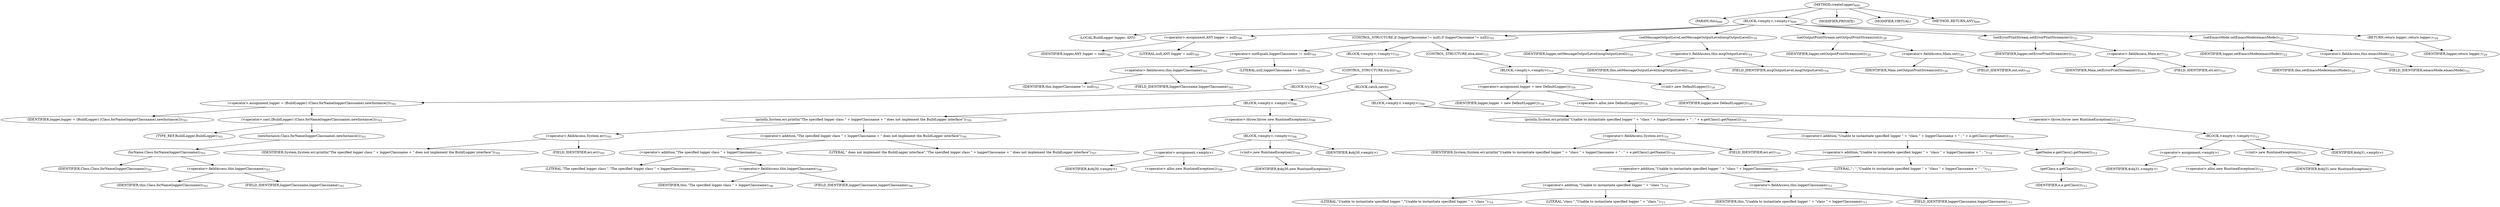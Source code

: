 digraph "createLogger" {  
"1596" [label = <(METHOD,createLogger)<SUB>699</SUB>> ]
"1597" [label = <(PARAM,this)<SUB>699</SUB>> ]
"1598" [label = <(BLOCK,&lt;empty&gt;,&lt;empty&gt;)<SUB>699</SUB>> ]
"36" [label = <(LOCAL,BuildLogger logger: ANY)> ]
"1599" [label = <(&lt;operator&gt;.assignment,ANY logger = null)<SUB>700</SUB>> ]
"1600" [label = <(IDENTIFIER,logger,ANY logger = null)<SUB>700</SUB>> ]
"1601" [label = <(LITERAL,null,ANY logger = null)<SUB>700</SUB>> ]
"1602" [label = <(CONTROL_STRUCTURE,if (loggerClassname != null),if (loggerClassname != null))<SUB>701</SUB>> ]
"1603" [label = <(&lt;operator&gt;.notEquals,loggerClassname != null)<SUB>701</SUB>> ]
"1604" [label = <(&lt;operator&gt;.fieldAccess,this.loggerClassname)<SUB>701</SUB>> ]
"1605" [label = <(IDENTIFIER,this,loggerClassname != null)<SUB>701</SUB>> ]
"1606" [label = <(FIELD_IDENTIFIER,loggerClassname,loggerClassname)<SUB>701</SUB>> ]
"1607" [label = <(LITERAL,null,loggerClassname != null)<SUB>701</SUB>> ]
"1608" [label = <(BLOCK,&lt;empty&gt;,&lt;empty&gt;)<SUB>701</SUB>> ]
"1609" [label = <(CONTROL_STRUCTURE,try,try)<SUB>702</SUB>> ]
"1610" [label = <(BLOCK,try,try)<SUB>702</SUB>> ]
"1611" [label = <(&lt;operator&gt;.assignment,logger = (BuildLogger) (Class.forName(loggerClassname).newInstance()))<SUB>703</SUB>> ]
"1612" [label = <(IDENTIFIER,logger,logger = (BuildLogger) (Class.forName(loggerClassname).newInstance()))<SUB>703</SUB>> ]
"1613" [label = <(&lt;operator&gt;.cast,(BuildLogger) (Class.forName(loggerClassname).newInstance()))<SUB>703</SUB>> ]
"1614" [label = <(TYPE_REF,BuildLogger,BuildLogger)<SUB>703</SUB>> ]
"1615" [label = <(newInstance,Class.forName(loggerClassname).newInstance())<SUB>703</SUB>> ]
"1616" [label = <(forName,Class.forName(loggerClassname))<SUB>703</SUB>> ]
"1617" [label = <(IDENTIFIER,Class,Class.forName(loggerClassname))<SUB>703</SUB>> ]
"1618" [label = <(&lt;operator&gt;.fieldAccess,this.loggerClassname)<SUB>703</SUB>> ]
"1619" [label = <(IDENTIFIER,this,Class.forName(loggerClassname))<SUB>703</SUB>> ]
"1620" [label = <(FIELD_IDENTIFIER,loggerClassname,loggerClassname)<SUB>703</SUB>> ]
"1621" [label = <(BLOCK,catch,catch)> ]
"1622" [label = <(BLOCK,&lt;empty&gt;,&lt;empty&gt;)<SUB>704</SUB>> ]
"1623" [label = <(println,System.err.println(&quot;The specified logger class &quot; + loggerClassname + &quot; does not implement the BuildLogger interface&quot;))<SUB>705</SUB>> ]
"1624" [label = <(&lt;operator&gt;.fieldAccess,System.err)<SUB>705</SUB>> ]
"1625" [label = <(IDENTIFIER,System,System.err.println(&quot;The specified logger class &quot; + loggerClassname + &quot; does not implement the BuildLogger interface&quot;))<SUB>705</SUB>> ]
"1626" [label = <(FIELD_IDENTIFIER,err,err)<SUB>705</SUB>> ]
"1627" [label = <(&lt;operator&gt;.addition,&quot;The specified logger class &quot; + loggerClassname + &quot; does not implement the BuildLogger interface&quot;)<SUB>705</SUB>> ]
"1628" [label = <(&lt;operator&gt;.addition,&quot;The specified logger class &quot; + loggerClassname)<SUB>705</SUB>> ]
"1629" [label = <(LITERAL,&quot;The specified logger class &quot;,&quot;The specified logger class &quot; + loggerClassname)<SUB>705</SUB>> ]
"1630" [label = <(&lt;operator&gt;.fieldAccess,this.loggerClassname)<SUB>706</SUB>> ]
"1631" [label = <(IDENTIFIER,this,&quot;The specified logger class &quot; + loggerClassname)<SUB>706</SUB>> ]
"1632" [label = <(FIELD_IDENTIFIER,loggerClassname,loggerClassname)<SUB>706</SUB>> ]
"1633" [label = <(LITERAL,&quot; does not implement the BuildLogger interface&quot;,&quot;The specified logger class &quot; + loggerClassname + &quot; does not implement the BuildLogger interface&quot;)<SUB>707</SUB>> ]
"1634" [label = <(&lt;operator&gt;.throw,throw new RuntimeException();)<SUB>708</SUB>> ]
"1635" [label = <(BLOCK,&lt;empty&gt;,&lt;empty&gt;)<SUB>708</SUB>> ]
"1636" [label = <(&lt;operator&gt;.assignment,&lt;empty&gt;)> ]
"1637" [label = <(IDENTIFIER,$obj30,&lt;empty&gt;)> ]
"1638" [label = <(&lt;operator&gt;.alloc,new RuntimeException())<SUB>708</SUB>> ]
"1639" [label = <(&lt;init&gt;,new RuntimeException())<SUB>708</SUB>> ]
"1640" [label = <(IDENTIFIER,$obj30,new RuntimeException())> ]
"1641" [label = <(IDENTIFIER,$obj30,&lt;empty&gt;)> ]
"1642" [label = <(BLOCK,&lt;empty&gt;,&lt;empty&gt;)<SUB>709</SUB>> ]
"1643" [label = <(println,System.err.println(&quot;Unable to instantiate specified logger &quot; + &quot;class &quot; + loggerClassname + &quot; : &quot; + e.getClass().getName()))<SUB>710</SUB>> ]
"1644" [label = <(&lt;operator&gt;.fieldAccess,System.err)<SUB>710</SUB>> ]
"1645" [label = <(IDENTIFIER,System,System.err.println(&quot;Unable to instantiate specified logger &quot; + &quot;class &quot; + loggerClassname + &quot; : &quot; + e.getClass().getName()))<SUB>710</SUB>> ]
"1646" [label = <(FIELD_IDENTIFIER,err,err)<SUB>710</SUB>> ]
"1647" [label = <(&lt;operator&gt;.addition,&quot;Unable to instantiate specified logger &quot; + &quot;class &quot; + loggerClassname + &quot; : &quot; + e.getClass().getName())<SUB>710</SUB>> ]
"1648" [label = <(&lt;operator&gt;.addition,&quot;Unable to instantiate specified logger &quot; + &quot;class &quot; + loggerClassname + &quot; : &quot;)<SUB>710</SUB>> ]
"1649" [label = <(&lt;operator&gt;.addition,&quot;Unable to instantiate specified logger &quot; + &quot;class &quot; + loggerClassname)<SUB>710</SUB>> ]
"1650" [label = <(&lt;operator&gt;.addition,&quot;Unable to instantiate specified logger &quot; + &quot;class &quot;)<SUB>710</SUB>> ]
"1651" [label = <(LITERAL,&quot;Unable to instantiate specified logger &quot;,&quot;Unable to instantiate specified logger &quot; + &quot;class &quot;)<SUB>710</SUB>> ]
"1652" [label = <(LITERAL,&quot;class &quot;,&quot;Unable to instantiate specified logger &quot; + &quot;class &quot;)<SUB>711</SUB>> ]
"1653" [label = <(&lt;operator&gt;.fieldAccess,this.loggerClassname)<SUB>711</SUB>> ]
"1654" [label = <(IDENTIFIER,this,&quot;Unable to instantiate specified logger &quot; + &quot;class &quot; + loggerClassname)<SUB>711</SUB>> ]
"1655" [label = <(FIELD_IDENTIFIER,loggerClassname,loggerClassname)<SUB>711</SUB>> ]
"1656" [label = <(LITERAL,&quot; : &quot;,&quot;Unable to instantiate specified logger &quot; + &quot;class &quot; + loggerClassname + &quot; : &quot;)<SUB>711</SUB>> ]
"1657" [label = <(getName,e.getClass().getName())<SUB>712</SUB>> ]
"1658" [label = <(getClass,e.getClass())<SUB>712</SUB>> ]
"1659" [label = <(IDENTIFIER,e,e.getClass())<SUB>712</SUB>> ]
"1660" [label = <(&lt;operator&gt;.throw,throw new RuntimeException();)<SUB>713</SUB>> ]
"1661" [label = <(BLOCK,&lt;empty&gt;,&lt;empty&gt;)<SUB>713</SUB>> ]
"1662" [label = <(&lt;operator&gt;.assignment,&lt;empty&gt;)> ]
"1663" [label = <(IDENTIFIER,$obj31,&lt;empty&gt;)> ]
"1664" [label = <(&lt;operator&gt;.alloc,new RuntimeException())<SUB>713</SUB>> ]
"1665" [label = <(&lt;init&gt;,new RuntimeException())<SUB>713</SUB>> ]
"1666" [label = <(IDENTIFIER,$obj31,new RuntimeException())> ]
"1667" [label = <(IDENTIFIER,$obj31,&lt;empty&gt;)> ]
"1668" [label = <(CONTROL_STRUCTURE,else,else)<SUB>715</SUB>> ]
"1669" [label = <(BLOCK,&lt;empty&gt;,&lt;empty&gt;)<SUB>715</SUB>> ]
"1670" [label = <(&lt;operator&gt;.assignment,logger = new DefaultLogger())<SUB>716</SUB>> ]
"1671" [label = <(IDENTIFIER,logger,logger = new DefaultLogger())<SUB>716</SUB>> ]
"1672" [label = <(&lt;operator&gt;.alloc,new DefaultLogger())<SUB>716</SUB>> ]
"1673" [label = <(&lt;init&gt;,new DefaultLogger())<SUB>716</SUB>> ]
"35" [label = <(IDENTIFIER,logger,new DefaultLogger())<SUB>716</SUB>> ]
"1674" [label = <(setMessageOutputLevel,setMessageOutputLevel(msgOutputLevel))<SUB>719</SUB>> ]
"1675" [label = <(IDENTIFIER,logger,setMessageOutputLevel(msgOutputLevel))<SUB>719</SUB>> ]
"1676" [label = <(&lt;operator&gt;.fieldAccess,this.msgOutputLevel)<SUB>719</SUB>> ]
"1677" [label = <(IDENTIFIER,this,setMessageOutputLevel(msgOutputLevel))<SUB>719</SUB>> ]
"1678" [label = <(FIELD_IDENTIFIER,msgOutputLevel,msgOutputLevel)<SUB>719</SUB>> ]
"1679" [label = <(setOutputPrintStream,setOutputPrintStream(out))<SUB>720</SUB>> ]
"1680" [label = <(IDENTIFIER,logger,setOutputPrintStream(out))<SUB>720</SUB>> ]
"1681" [label = <(&lt;operator&gt;.fieldAccess,Main.out)<SUB>720</SUB>> ]
"1682" [label = <(IDENTIFIER,Main,setOutputPrintStream(out))<SUB>720</SUB>> ]
"1683" [label = <(FIELD_IDENTIFIER,out,out)<SUB>720</SUB>> ]
"1684" [label = <(setErrorPrintStream,setErrorPrintStream(err))<SUB>721</SUB>> ]
"1685" [label = <(IDENTIFIER,logger,setErrorPrintStream(err))<SUB>721</SUB>> ]
"1686" [label = <(&lt;operator&gt;.fieldAccess,Main.err)<SUB>721</SUB>> ]
"1687" [label = <(IDENTIFIER,Main,setErrorPrintStream(err))<SUB>721</SUB>> ]
"1688" [label = <(FIELD_IDENTIFIER,err,err)<SUB>721</SUB>> ]
"1689" [label = <(setEmacsMode,setEmacsMode(emacsMode))<SUB>722</SUB>> ]
"1690" [label = <(IDENTIFIER,logger,setEmacsMode(emacsMode))<SUB>722</SUB>> ]
"1691" [label = <(&lt;operator&gt;.fieldAccess,this.emacsMode)<SUB>722</SUB>> ]
"1692" [label = <(IDENTIFIER,this,setEmacsMode(emacsMode))<SUB>722</SUB>> ]
"1693" [label = <(FIELD_IDENTIFIER,emacsMode,emacsMode)<SUB>722</SUB>> ]
"1694" [label = <(RETURN,return logger;,return logger;)<SUB>724</SUB>> ]
"1695" [label = <(IDENTIFIER,logger,return logger;)<SUB>724</SUB>> ]
"1696" [label = <(MODIFIER,PRIVATE)> ]
"1697" [label = <(MODIFIER,VIRTUAL)> ]
"1698" [label = <(METHOD_RETURN,ANY)<SUB>699</SUB>> ]
  "1596" -> "1597" 
  "1596" -> "1598" 
  "1596" -> "1696" 
  "1596" -> "1697" 
  "1596" -> "1698" 
  "1598" -> "36" 
  "1598" -> "1599" 
  "1598" -> "1602" 
  "1598" -> "1674" 
  "1598" -> "1679" 
  "1598" -> "1684" 
  "1598" -> "1689" 
  "1598" -> "1694" 
  "1599" -> "1600" 
  "1599" -> "1601" 
  "1602" -> "1603" 
  "1602" -> "1608" 
  "1602" -> "1668" 
  "1603" -> "1604" 
  "1603" -> "1607" 
  "1604" -> "1605" 
  "1604" -> "1606" 
  "1608" -> "1609" 
  "1609" -> "1610" 
  "1609" -> "1621" 
  "1610" -> "1611" 
  "1611" -> "1612" 
  "1611" -> "1613" 
  "1613" -> "1614" 
  "1613" -> "1615" 
  "1615" -> "1616" 
  "1616" -> "1617" 
  "1616" -> "1618" 
  "1618" -> "1619" 
  "1618" -> "1620" 
  "1621" -> "1622" 
  "1621" -> "1642" 
  "1622" -> "1623" 
  "1622" -> "1634" 
  "1623" -> "1624" 
  "1623" -> "1627" 
  "1624" -> "1625" 
  "1624" -> "1626" 
  "1627" -> "1628" 
  "1627" -> "1633" 
  "1628" -> "1629" 
  "1628" -> "1630" 
  "1630" -> "1631" 
  "1630" -> "1632" 
  "1634" -> "1635" 
  "1635" -> "1636" 
  "1635" -> "1639" 
  "1635" -> "1641" 
  "1636" -> "1637" 
  "1636" -> "1638" 
  "1639" -> "1640" 
  "1642" -> "1643" 
  "1642" -> "1660" 
  "1643" -> "1644" 
  "1643" -> "1647" 
  "1644" -> "1645" 
  "1644" -> "1646" 
  "1647" -> "1648" 
  "1647" -> "1657" 
  "1648" -> "1649" 
  "1648" -> "1656" 
  "1649" -> "1650" 
  "1649" -> "1653" 
  "1650" -> "1651" 
  "1650" -> "1652" 
  "1653" -> "1654" 
  "1653" -> "1655" 
  "1657" -> "1658" 
  "1658" -> "1659" 
  "1660" -> "1661" 
  "1661" -> "1662" 
  "1661" -> "1665" 
  "1661" -> "1667" 
  "1662" -> "1663" 
  "1662" -> "1664" 
  "1665" -> "1666" 
  "1668" -> "1669" 
  "1669" -> "1670" 
  "1669" -> "1673" 
  "1670" -> "1671" 
  "1670" -> "1672" 
  "1673" -> "35" 
  "1674" -> "1675" 
  "1674" -> "1676" 
  "1676" -> "1677" 
  "1676" -> "1678" 
  "1679" -> "1680" 
  "1679" -> "1681" 
  "1681" -> "1682" 
  "1681" -> "1683" 
  "1684" -> "1685" 
  "1684" -> "1686" 
  "1686" -> "1687" 
  "1686" -> "1688" 
  "1689" -> "1690" 
  "1689" -> "1691" 
  "1691" -> "1692" 
  "1691" -> "1693" 
  "1694" -> "1695" 
}
